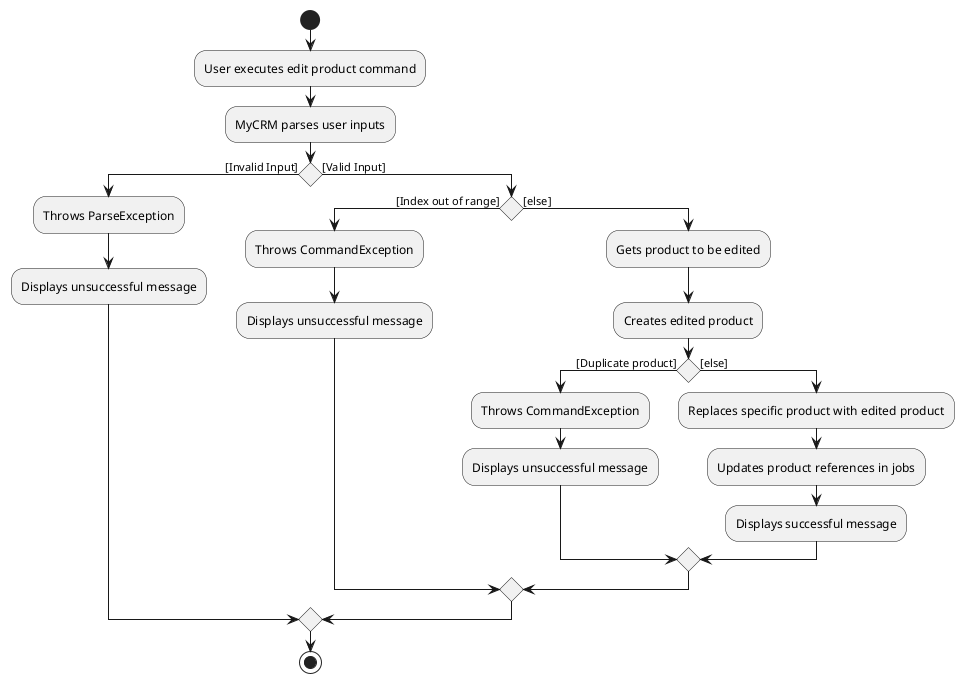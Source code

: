@startuml
start
:User executes edit product command;
:MyCRM parses user inputs;
if () then ([Invalid Input])
    :Throws ParseException;
    :Displays unsuccessful message;
else ([Valid Input])
if () then ([Index out of range])
    :Throws CommandException;
    :Displays unsuccessful message;
else ([else])
:Gets product to be edited;
:Creates edited product;
if () then ([Duplicate product])
    :Throws CommandException;
    :Displays unsuccessful message;
else ([else])
    :Replaces specific product with edited product;
    :Updates product references in jobs;
    :Displays successful message;
endif
endif
endif
stop
@enduml

